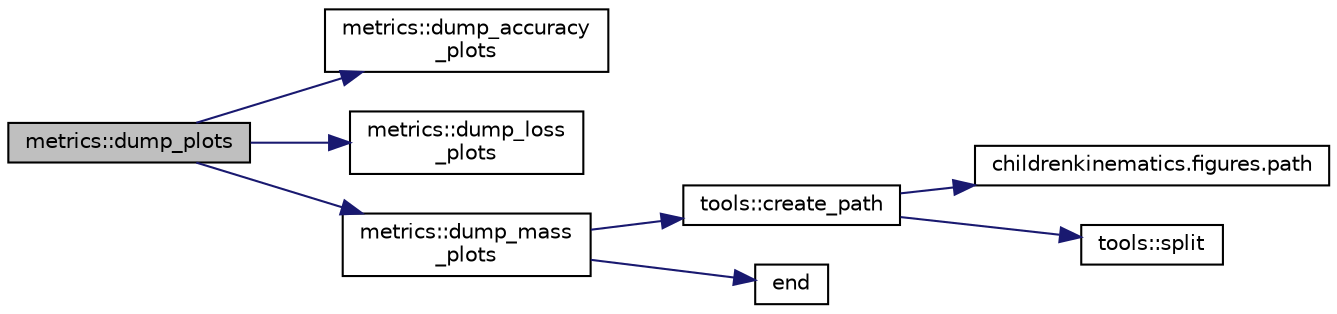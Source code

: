 digraph "metrics::dump_plots"
{
 // INTERACTIVE_SVG=YES
 // LATEX_PDF_SIZE
  edge [fontname="Helvetica",fontsize="10",labelfontname="Helvetica",labelfontsize="10"];
  node [fontname="Helvetica",fontsize="10",shape=record];
  rankdir="LR";
  Node1 [label="metrics::dump_plots",height=0.2,width=0.4,color="black", fillcolor="grey75", style="filled", fontcolor="black",tooltip=" "];
  Node1 -> Node2 [color="midnightblue",fontsize="10",style="solid",fontname="Helvetica"];
  Node2 [label="metrics::dump_accuracy\l_plots",height=0.2,width=0.4,color="black", fillcolor="white", style="filled",URL="$classmetrics.html#a2ed5da3a9b6c0e0e9b711afafaeed7ab",tooltip=" "];
  Node1 -> Node3 [color="midnightblue",fontsize="10",style="solid",fontname="Helvetica"];
  Node3 [label="metrics::dump_loss\l_plots",height=0.2,width=0.4,color="black", fillcolor="white", style="filled",URL="$classmetrics.html#a85ac60407efe672dd1ba1c067a06afb2",tooltip=" "];
  Node1 -> Node4 [color="midnightblue",fontsize="10",style="solid",fontname="Helvetica"];
  Node4 [label="metrics::dump_mass\l_plots",height=0.2,width=0.4,color="black", fillcolor="white", style="filled",URL="$classmetrics.html#a60ff488f6951bae8d98bc7a03bc6e464",tooltip="Dumps mass plots for a given k-fold."];
  Node4 -> Node5 [color="midnightblue",fontsize="10",style="solid",fontname="Helvetica"];
  Node5 [label="tools::create_path",height=0.2,width=0.4,color="black", fillcolor="white", style="filled",URL="$classtools.html#aed9f3247b474a8fb1840860d51cde7ca",tooltip="Creates a directory path, including parent directories if needed."];
  Node5 -> Node6 [color="midnightblue",fontsize="10",style="solid",fontname="Helvetica"];
  Node6 [label="childrenkinematics.figures.path",height=0.2,width=0.4,color="black", fillcolor="white", style="filled",URL="$namespacechildrenkinematics_1_1figures.html#a4b217acaa3fe7d5c60c04978cbf782dc",tooltip=" "];
  Node5 -> Node7 [color="midnightblue",fontsize="10",style="solid",fontname="Helvetica"];
  Node7 [label="tools::split",height=0.2,width=0.4,color="black", fillcolor="white", style="filled",URL="$classtools.html#a352a6965f2f3c768f0f4ecd1f978fcc0",tooltip="Splits a string into a vector of substrings based on a delimiter."];
  Node4 -> Node8 [color="midnightblue",fontsize="10",style="solid",fontname="Helvetica"];
  Node8 [label="end",height=0.2,width=0.4,color="black", fillcolor="white", style="filled",URL="$_3name_4_8h.html#a64e9fa75beda50a9e8400ee0d4e61984",tooltip=" "];
}
